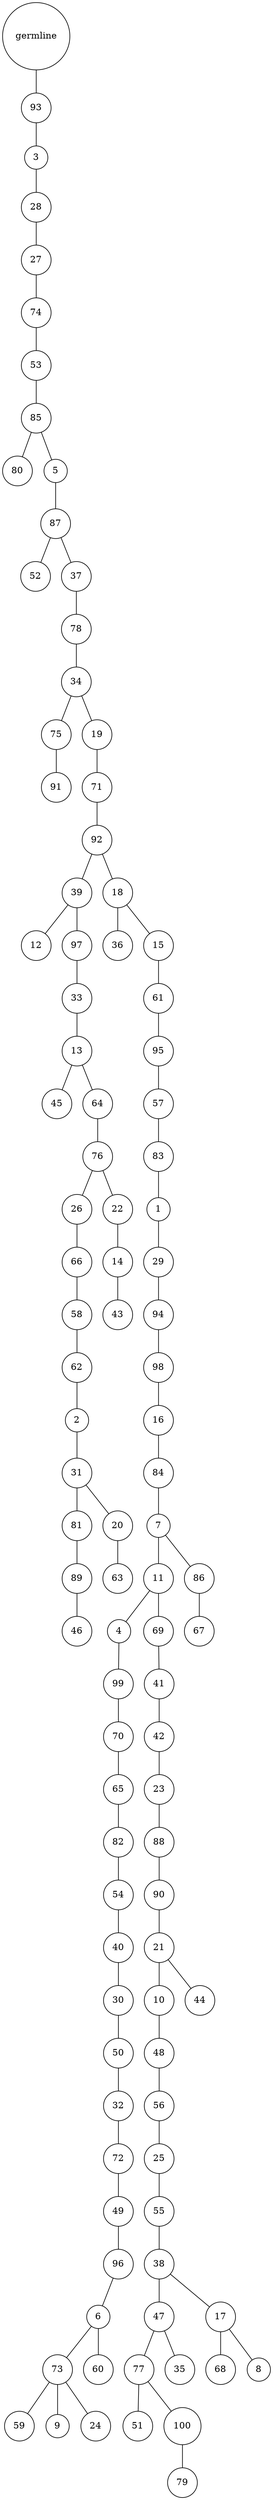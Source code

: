 graph {
	rankdir=UD;
	splines=line;
	node [shape=circle]
	"0x7f4a19b5ceb0" [label="germline"];
	"0x7f4a19b5cee0" [label="93"];
	"0x7f4a19b5ceb0" -- "0x7f4a19b5cee0" ;
	"0x7f4a19b5cf10" [label="3"];
	"0x7f4a19b5cee0" -- "0x7f4a19b5cf10" ;
	"0x7f4a19b5cf40" [label="28"];
	"0x7f4a19b5cf10" -- "0x7f4a19b5cf40" ;
	"0x7f4a19b5cf70" [label="27"];
	"0x7f4a19b5cf40" -- "0x7f4a19b5cf70" ;
	"0x7f4a19b5cfa0" [label="74"];
	"0x7f4a19b5cf70" -- "0x7f4a19b5cfa0" ;
	"0x7f4a19b5cfd0" [label="53"];
	"0x7f4a19b5cfa0" -- "0x7f4a19b5cfd0" ;
	"0x7f4a19b62040" [label="85"];
	"0x7f4a19b5cfd0" -- "0x7f4a19b62040" ;
	"0x7f4a19b62070" [label="80"];
	"0x7f4a19b62040" -- "0x7f4a19b62070" ;
	"0x7f4a19b620a0" [label="5"];
	"0x7f4a19b62040" -- "0x7f4a19b620a0" ;
	"0x7f4a19b620d0" [label="87"];
	"0x7f4a19b620a0" -- "0x7f4a19b620d0" ;
	"0x7f4a19b62100" [label="52"];
	"0x7f4a19b620d0" -- "0x7f4a19b62100" ;
	"0x7f4a19b62130" [label="37"];
	"0x7f4a19b620d0" -- "0x7f4a19b62130" ;
	"0x7f4a19b62160" [label="78"];
	"0x7f4a19b62130" -- "0x7f4a19b62160" ;
	"0x7f4a19b62190" [label="34"];
	"0x7f4a19b62160" -- "0x7f4a19b62190" ;
	"0x7f4a19b621c0" [label="75"];
	"0x7f4a19b62190" -- "0x7f4a19b621c0" ;
	"0x7f4a19b621f0" [label="91"];
	"0x7f4a19b621c0" -- "0x7f4a19b621f0" ;
	"0x7f4a19b62220" [label="19"];
	"0x7f4a19b62190" -- "0x7f4a19b62220" ;
	"0x7f4a19b62250" [label="71"];
	"0x7f4a19b62220" -- "0x7f4a19b62250" ;
	"0x7f4a19b62280" [label="92"];
	"0x7f4a19b62250" -- "0x7f4a19b62280" ;
	"0x7f4a19b622b0" [label="39"];
	"0x7f4a19b62280" -- "0x7f4a19b622b0" ;
	"0x7f4a19b622e0" [label="12"];
	"0x7f4a19b622b0" -- "0x7f4a19b622e0" ;
	"0x7f4a19b62310" [label="97"];
	"0x7f4a19b622b0" -- "0x7f4a19b62310" ;
	"0x7f4a19b62340" [label="33"];
	"0x7f4a19b62310" -- "0x7f4a19b62340" ;
	"0x7f4a19b62370" [label="13"];
	"0x7f4a19b62340" -- "0x7f4a19b62370" ;
	"0x7f4a19b623a0" [label="45"];
	"0x7f4a19b62370" -- "0x7f4a19b623a0" ;
	"0x7f4a19b623d0" [label="64"];
	"0x7f4a19b62370" -- "0x7f4a19b623d0" ;
	"0x7f4a19b62400" [label="76"];
	"0x7f4a19b623d0" -- "0x7f4a19b62400" ;
	"0x7f4a19b62430" [label="26"];
	"0x7f4a19b62400" -- "0x7f4a19b62430" ;
	"0x7f4a19b62460" [label="66"];
	"0x7f4a19b62430" -- "0x7f4a19b62460" ;
	"0x7f4a19b62490" [label="58"];
	"0x7f4a19b62460" -- "0x7f4a19b62490" ;
	"0x7f4a19b624c0" [label="62"];
	"0x7f4a19b62490" -- "0x7f4a19b624c0" ;
	"0x7f4a19b624f0" [label="2"];
	"0x7f4a19b624c0" -- "0x7f4a19b624f0" ;
	"0x7f4a19b62520" [label="31"];
	"0x7f4a19b624f0" -- "0x7f4a19b62520" ;
	"0x7f4a19b62550" [label="81"];
	"0x7f4a19b62520" -- "0x7f4a19b62550" ;
	"0x7f4a19b62580" [label="89"];
	"0x7f4a19b62550" -- "0x7f4a19b62580" ;
	"0x7f4a19b625b0" [label="46"];
	"0x7f4a19b62580" -- "0x7f4a19b625b0" ;
	"0x7f4a19b625e0" [label="20"];
	"0x7f4a19b62520" -- "0x7f4a19b625e0" ;
	"0x7f4a19b62610" [label="63"];
	"0x7f4a19b625e0" -- "0x7f4a19b62610" ;
	"0x7f4a19b62640" [label="22"];
	"0x7f4a19b62400" -- "0x7f4a19b62640" ;
	"0x7f4a19b62670" [label="14"];
	"0x7f4a19b62640" -- "0x7f4a19b62670" ;
	"0x7f4a19b626a0" [label="43"];
	"0x7f4a19b62670" -- "0x7f4a19b626a0" ;
	"0x7f4a19b626d0" [label="18"];
	"0x7f4a19b62280" -- "0x7f4a19b626d0" ;
	"0x7f4a19b62700" [label="36"];
	"0x7f4a19b626d0" -- "0x7f4a19b62700" ;
	"0x7f4a19b62730" [label="15"];
	"0x7f4a19b626d0" -- "0x7f4a19b62730" ;
	"0x7f4a19b62760" [label="61"];
	"0x7f4a19b62730" -- "0x7f4a19b62760" ;
	"0x7f4a19b62790" [label="95"];
	"0x7f4a19b62760" -- "0x7f4a19b62790" ;
	"0x7f4a19b627c0" [label="57"];
	"0x7f4a19b62790" -- "0x7f4a19b627c0" ;
	"0x7f4a19b627f0" [label="83"];
	"0x7f4a19b627c0" -- "0x7f4a19b627f0" ;
	"0x7f4a19b62820" [label="1"];
	"0x7f4a19b627f0" -- "0x7f4a19b62820" ;
	"0x7f4a19b62850" [label="29"];
	"0x7f4a19b62820" -- "0x7f4a19b62850" ;
	"0x7f4a19b62880" [label="94"];
	"0x7f4a19b62850" -- "0x7f4a19b62880" ;
	"0x7f4a19b628b0" [label="98"];
	"0x7f4a19b62880" -- "0x7f4a19b628b0" ;
	"0x7f4a19b628e0" [label="16"];
	"0x7f4a19b628b0" -- "0x7f4a19b628e0" ;
	"0x7f4a19b62910" [label="84"];
	"0x7f4a19b628e0" -- "0x7f4a19b62910" ;
	"0x7f4a19b62940" [label="7"];
	"0x7f4a19b62910" -- "0x7f4a19b62940" ;
	"0x7f4a19b62970" [label="11"];
	"0x7f4a19b62940" -- "0x7f4a19b62970" ;
	"0x7f4a19b629a0" [label="4"];
	"0x7f4a19b62970" -- "0x7f4a19b629a0" ;
	"0x7f4a19b629d0" [label="99"];
	"0x7f4a19b629a0" -- "0x7f4a19b629d0" ;
	"0x7f4a19b62a00" [label="70"];
	"0x7f4a19b629d0" -- "0x7f4a19b62a00" ;
	"0x7f4a19b62a30" [label="65"];
	"0x7f4a19b62a00" -- "0x7f4a19b62a30" ;
	"0x7f4a19b62a60" [label="82"];
	"0x7f4a19b62a30" -- "0x7f4a19b62a60" ;
	"0x7f4a19b62a90" [label="54"];
	"0x7f4a19b62a60" -- "0x7f4a19b62a90" ;
	"0x7f4a19b62ac0" [label="40"];
	"0x7f4a19b62a90" -- "0x7f4a19b62ac0" ;
	"0x7f4a19b62af0" [label="30"];
	"0x7f4a19b62ac0" -- "0x7f4a19b62af0" ;
	"0x7f4a19b62b20" [label="50"];
	"0x7f4a19b62af0" -- "0x7f4a19b62b20" ;
	"0x7f4a19b62b50" [label="32"];
	"0x7f4a19b62b20" -- "0x7f4a19b62b50" ;
	"0x7f4a19b62b80" [label="72"];
	"0x7f4a19b62b50" -- "0x7f4a19b62b80" ;
	"0x7f4a19b62bb0" [label="49"];
	"0x7f4a19b62b80" -- "0x7f4a19b62bb0" ;
	"0x7f4a19b62be0" [label="96"];
	"0x7f4a19b62bb0" -- "0x7f4a19b62be0" ;
	"0x7f4a19b62c10" [label="6"];
	"0x7f4a19b62be0" -- "0x7f4a19b62c10" ;
	"0x7f4a19b62c40" [label="73"];
	"0x7f4a19b62c10" -- "0x7f4a19b62c40" ;
	"0x7f4a19b62c70" [label="59"];
	"0x7f4a19b62c40" -- "0x7f4a19b62c70" ;
	"0x7f4a19b62ca0" [label="9"];
	"0x7f4a19b62c40" -- "0x7f4a19b62ca0" ;
	"0x7f4a19b62cd0" [label="24"];
	"0x7f4a19b62c40" -- "0x7f4a19b62cd0" ;
	"0x7f4a19b62d00" [label="60"];
	"0x7f4a19b62c10" -- "0x7f4a19b62d00" ;
	"0x7f4a19b62d30" [label="69"];
	"0x7f4a19b62970" -- "0x7f4a19b62d30" ;
	"0x7f4a19b62d60" [label="41"];
	"0x7f4a19b62d30" -- "0x7f4a19b62d60" ;
	"0x7f4a19b62d90" [label="42"];
	"0x7f4a19b62d60" -- "0x7f4a19b62d90" ;
	"0x7f4a19b62dc0" [label="23"];
	"0x7f4a19b62d90" -- "0x7f4a19b62dc0" ;
	"0x7f4a19b62df0" [label="88"];
	"0x7f4a19b62dc0" -- "0x7f4a19b62df0" ;
	"0x7f4a19b62e20" [label="90"];
	"0x7f4a19b62df0" -- "0x7f4a19b62e20" ;
	"0x7f4a19b62e50" [label="21"];
	"0x7f4a19b62e20" -- "0x7f4a19b62e50" ;
	"0x7f4a19b62e80" [label="10"];
	"0x7f4a19b62e50" -- "0x7f4a19b62e80" ;
	"0x7f4a19b62eb0" [label="48"];
	"0x7f4a19b62e80" -- "0x7f4a19b62eb0" ;
	"0x7f4a19b62ee0" [label="56"];
	"0x7f4a19b62eb0" -- "0x7f4a19b62ee0" ;
	"0x7f4a19b62f10" [label="25"];
	"0x7f4a19b62ee0" -- "0x7f4a19b62f10" ;
	"0x7f4a19b62f40" [label="55"];
	"0x7f4a19b62f10" -- "0x7f4a19b62f40" ;
	"0x7f4a19b62f70" [label="38"];
	"0x7f4a19b62f40" -- "0x7f4a19b62f70" ;
	"0x7f4a19b62fa0" [label="47"];
	"0x7f4a19b62f70" -- "0x7f4a19b62fa0" ;
	"0x7f4a19b62fd0" [label="77"];
	"0x7f4a19b62fa0" -- "0x7f4a19b62fd0" ;
	"0x7f4a19b69040" [label="51"];
	"0x7f4a19b62fd0" -- "0x7f4a19b69040" ;
	"0x7f4a19b69070" [label="100"];
	"0x7f4a19b62fd0" -- "0x7f4a19b69070" ;
	"0x7f4a19b690a0" [label="79"];
	"0x7f4a19b69070" -- "0x7f4a19b690a0" ;
	"0x7f4a19b690d0" [label="35"];
	"0x7f4a19b62fa0" -- "0x7f4a19b690d0" ;
	"0x7f4a19b69100" [label="17"];
	"0x7f4a19b62f70" -- "0x7f4a19b69100" ;
	"0x7f4a19b69130" [label="68"];
	"0x7f4a19b69100" -- "0x7f4a19b69130" ;
	"0x7f4a19b69160" [label="8"];
	"0x7f4a19b69100" -- "0x7f4a19b69160" ;
	"0x7f4a19b69190" [label="44"];
	"0x7f4a19b62e50" -- "0x7f4a19b69190" ;
	"0x7f4a19b691c0" [label="86"];
	"0x7f4a19b62940" -- "0x7f4a19b691c0" ;
	"0x7f4a19b691f0" [label="67"];
	"0x7f4a19b691c0" -- "0x7f4a19b691f0" ;
}
